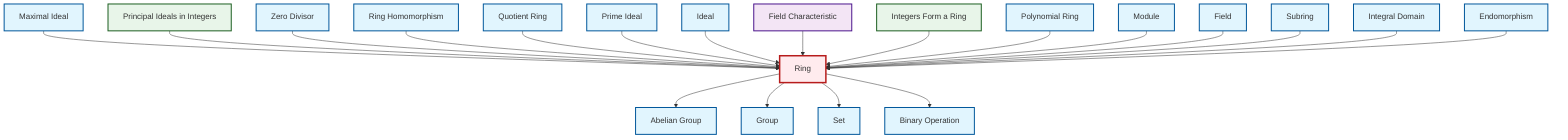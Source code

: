 graph TD
    classDef definition fill:#e1f5fe,stroke:#01579b,stroke-width:2px
    classDef theorem fill:#f3e5f5,stroke:#4a148c,stroke-width:2px
    classDef axiom fill:#fff3e0,stroke:#e65100,stroke-width:2px
    classDef example fill:#e8f5e9,stroke:#1b5e20,stroke-width:2px
    classDef current fill:#ffebee,stroke:#b71c1c,stroke-width:3px
    def-ring-homomorphism["Ring Homomorphism"]:::definition
    def-set["Set"]:::definition
    def-field["Field"]:::definition
    def-ideal["Ideal"]:::definition
    def-polynomial-ring["Polynomial Ring"]:::definition
    def-maximal-ideal["Maximal Ideal"]:::definition
    def-ring["Ring"]:::definition
    def-subring["Subring"]:::definition
    thm-field-characteristic["Field Characteristic"]:::theorem
    def-quotient-ring["Quotient Ring"]:::definition
    def-binary-operation["Binary Operation"]:::definition
    ex-integers-ring["Integers Form a Ring"]:::example
    def-prime-ideal["Prime Ideal"]:::definition
    def-endomorphism["Endomorphism"]:::definition
    def-group["Group"]:::definition
    def-module["Module"]:::definition
    def-zero-divisor["Zero Divisor"]:::definition
    def-abelian-group["Abelian Group"]:::definition
    ex-principal-ideal["Principal Ideals in Integers"]:::example
    def-integral-domain["Integral Domain"]:::definition
    def-maximal-ideal --> def-ring
    ex-principal-ideal --> def-ring
    def-zero-divisor --> def-ring
    def-ring-homomorphism --> def-ring
    def-quotient-ring --> def-ring
    def-ring --> def-abelian-group
    def-prime-ideal --> def-ring
    def-ring --> def-group
    def-ideal --> def-ring
    def-ring --> def-set
    thm-field-characteristic --> def-ring
    ex-integers-ring --> def-ring
    def-ring --> def-binary-operation
    def-polynomial-ring --> def-ring
    def-module --> def-ring
    def-field --> def-ring
    def-subring --> def-ring
    def-integral-domain --> def-ring
    def-endomorphism --> def-ring
    class def-ring current